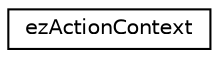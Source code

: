 digraph "Graphical Class Hierarchy"
{
 // LATEX_PDF_SIZE
  edge [fontname="Helvetica",fontsize="10",labelfontname="Helvetica",labelfontsize="10"];
  node [fontname="Helvetica",fontsize="10",shape=record];
  rankdir="LR";
  Node0 [label="ezActionContext",height=0.2,width=0.4,color="black", fillcolor="white", style="filled",URL="$dc/dcc/structez_action_context.htm",tooltip=" "];
}
